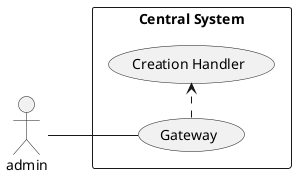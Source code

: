 @startuml

left to right direction
actor admin
rectangle "Central System" {
  admin -- (Gateway)
  (Gateway) .> (Creation Handler)
}

@enduml